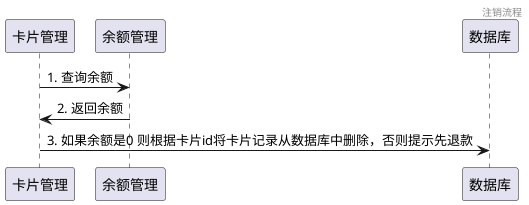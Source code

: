 @startuml
header 注销流程
卡片管理 -> 余额管理 : 1. 查询余额
余额管理 -> 卡片管理 : 2. 返回余额
卡片管理 -> 数据库 : 3. 如果余额是0 则根据卡片id将卡片记录从数据库中删除，否则提示先退款
@enduml